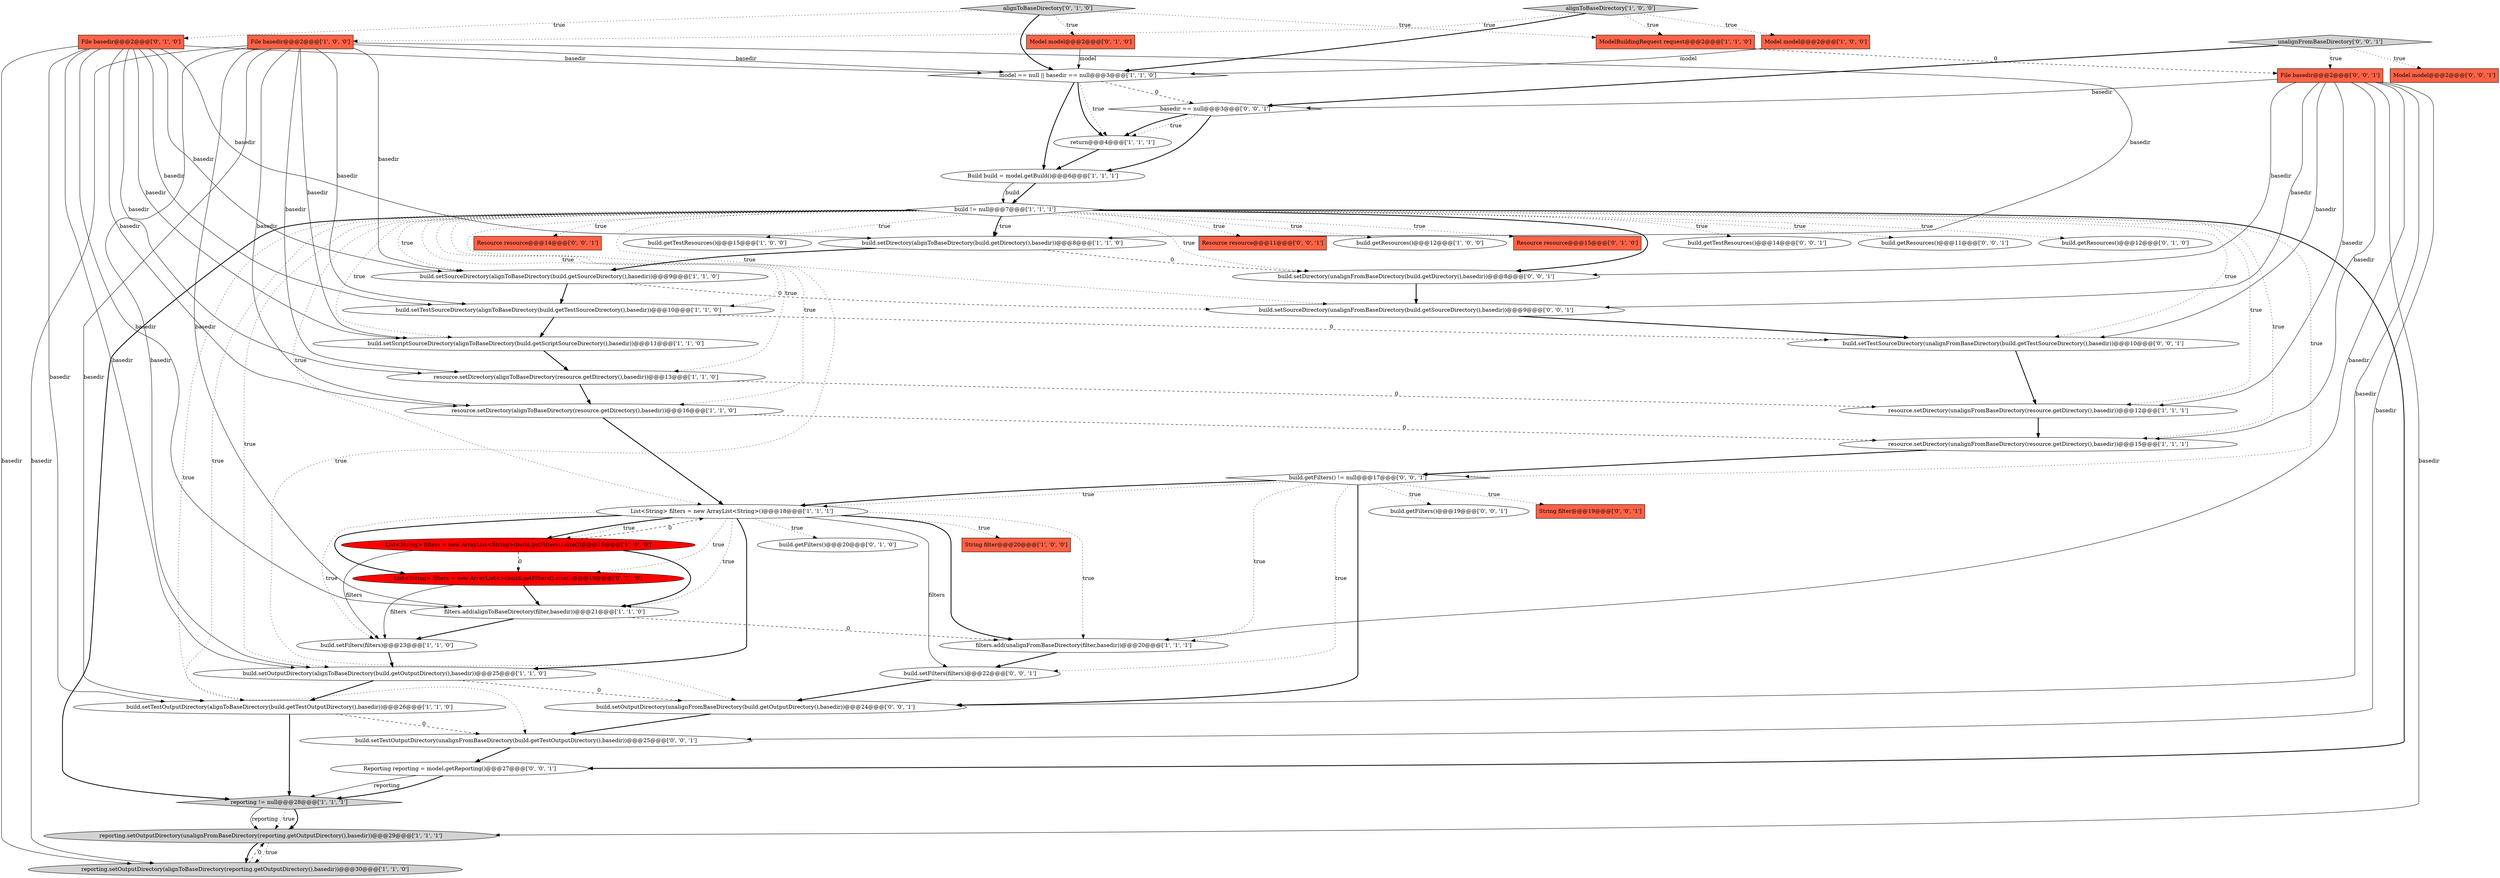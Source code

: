 digraph {
53 [style = filled, label = "File basedir@@@2@@@['0', '0', '1']", fillcolor = tomato, shape = box image = "AAA0AAABBB3BBB"];
28 [style = filled, label = "model == null || basedir == null@@@3@@@['1', '1', '0']", fillcolor = white, shape = diamond image = "AAA0AAABBB1BBB"];
9 [style = filled, label = "ModelBuildingRequest request@@@2@@@['1', '1', '0']", fillcolor = tomato, shape = box image = "AAA0AAABBB1BBB"];
2 [style = filled, label = "List<String> filters = new ArrayList<String>()@@@18@@@['1', '1', '1']", fillcolor = white, shape = ellipse image = "AAA0AAABBB1BBB"];
44 [style = filled, label = "Resource resource@@@14@@@['0', '0', '1']", fillcolor = tomato, shape = box image = "AAA0AAABBB3BBB"];
1 [style = filled, label = "build.getTestResources()@@@15@@@['1', '0', '0']", fillcolor = white, shape = ellipse image = "AAA0AAABBB1BBB"];
49 [style = filled, label = "build.setTestSourceDirectory(unalignFromBaseDirectory(build.getTestSourceDirectory(),basedir))@@@10@@@['0', '0', '1']", fillcolor = white, shape = ellipse image = "AAA0AAABBB3BBB"];
15 [style = filled, label = "return@@@4@@@['1', '1', '1']", fillcolor = white, shape = ellipse image = "AAA0AAABBB1BBB"];
4 [style = filled, label = "alignToBaseDirectory['1', '0', '0']", fillcolor = lightgray, shape = diamond image = "AAA0AAABBB1BBB"];
11 [style = filled, label = "build.setTestOutputDirectory(alignToBaseDirectory(build.getTestOutputDirectory(),basedir))@@@26@@@['1', '1', '0']", fillcolor = white, shape = ellipse image = "AAA0AAABBB1BBB"];
8 [style = filled, label = "File basedir@@@2@@@['1', '0', '0']", fillcolor = tomato, shape = box image = "AAA0AAABBB1BBB"];
6 [style = filled, label = "Model model@@@2@@@['1', '0', '0']", fillcolor = tomato, shape = box image = "AAA0AAABBB1BBB"];
7 [style = filled, label = "resource.setDirectory(alignToBaseDirectory(resource.getDirectory(),basedir))@@@16@@@['1', '1', '0']", fillcolor = white, shape = ellipse image = "AAA0AAABBB1BBB"];
17 [style = filled, label = "resource.setDirectory(unalignFromBaseDirectory(resource.getDirectory(),basedir))@@@12@@@['1', '1', '1']", fillcolor = white, shape = ellipse image = "AAA0AAABBB1BBB"];
23 [style = filled, label = "resource.setDirectory(alignToBaseDirectory(resource.getDirectory(),basedir))@@@13@@@['1', '1', '0']", fillcolor = white, shape = ellipse image = "AAA0AAABBB1BBB"];
40 [style = filled, label = "build.getFilters()@@@19@@@['0', '0', '1']", fillcolor = white, shape = ellipse image = "AAA0AAABBB3BBB"];
43 [style = filled, label = "build.setTestOutputDirectory(unalignFromBaseDirectory(build.getTestOutputDirectory(),basedir))@@@25@@@['0', '0', '1']", fillcolor = white, shape = ellipse image = "AAA0AAABBB3BBB"];
21 [style = filled, label = "build.setTestSourceDirectory(alignToBaseDirectory(build.getTestSourceDirectory(),basedir))@@@10@@@['1', '1', '0']", fillcolor = white, shape = ellipse image = "AAA0AAABBB1BBB"];
32 [style = filled, label = "File basedir@@@2@@@['0', '1', '0']", fillcolor = tomato, shape = box image = "AAA0AAABBB2BBB"];
25 [style = filled, label = "Build build = model.getBuild()@@@6@@@['1', '1', '1']", fillcolor = white, shape = ellipse image = "AAA0AAABBB1BBB"];
3 [style = filled, label = "reporting.setOutputDirectory(alignToBaseDirectory(reporting.getOutputDirectory(),basedir))@@@30@@@['1', '1', '0']", fillcolor = lightgray, shape = ellipse image = "AAA0AAABBB1BBB"];
46 [style = filled, label = "String filter@@@19@@@['0', '0', '1']", fillcolor = tomato, shape = box image = "AAA0AAABBB3BBB"];
37 [style = filled, label = "basedir == null@@@3@@@['0', '0', '1']", fillcolor = white, shape = diamond image = "AAA0AAABBB3BBB"];
39 [style = filled, label = "build.setOutputDirectory(unalignFromBaseDirectory(build.getOutputDirectory(),basedir))@@@24@@@['0', '0', '1']", fillcolor = white, shape = ellipse image = "AAA0AAABBB3BBB"];
48 [style = filled, label = "build.setSourceDirectory(unalignFromBaseDirectory(build.getSourceDirectory(),basedir))@@@9@@@['0', '0', '1']", fillcolor = white, shape = ellipse image = "AAA0AAABBB3BBB"];
14 [style = filled, label = "List<String> filters = new ArrayList<String>(build.getFilters().size())@@@19@@@['1', '0', '0']", fillcolor = red, shape = ellipse image = "AAA1AAABBB1BBB"];
41 [style = filled, label = "Model model@@@2@@@['0', '0', '1']", fillcolor = tomato, shape = box image = "AAA0AAABBB3BBB"];
38 [style = filled, label = "build.setDirectory(unalignFromBaseDirectory(build.getDirectory(),basedir))@@@8@@@['0', '0', '1']", fillcolor = white, shape = ellipse image = "AAA0AAABBB3BBB"];
47 [style = filled, label = "Resource resource@@@11@@@['0', '0', '1']", fillcolor = tomato, shape = box image = "AAA0AAABBB3BBB"];
52 [style = filled, label = "Reporting reporting = model.getReporting()@@@27@@@['0', '0', '1']", fillcolor = white, shape = ellipse image = "AAA0AAABBB3BBB"];
16 [style = filled, label = "build.getResources()@@@12@@@['1', '0', '0']", fillcolor = white, shape = ellipse image = "AAA0AAABBB1BBB"];
35 [style = filled, label = "Resource resource@@@15@@@['0', '1', '0']", fillcolor = tomato, shape = box image = "AAA0AAABBB2BBB"];
5 [style = filled, label = "build.setFilters(filters)@@@23@@@['1', '1', '0']", fillcolor = white, shape = ellipse image = "AAA0AAABBB1BBB"];
42 [style = filled, label = "unalignFromBaseDirectory['0', '0', '1']", fillcolor = lightgray, shape = diamond image = "AAA0AAABBB3BBB"];
51 [style = filled, label = "build.getFilters() != null@@@17@@@['0', '0', '1']", fillcolor = white, shape = diamond image = "AAA0AAABBB3BBB"];
24 [style = filled, label = "build != null@@@7@@@['1', '1', '1']", fillcolor = white, shape = diamond image = "AAA0AAABBB1BBB"];
31 [style = filled, label = "alignToBaseDirectory['0', '1', '0']", fillcolor = lightgray, shape = diamond image = "AAA0AAABBB2BBB"];
20 [style = filled, label = "resource.setDirectory(unalignFromBaseDirectory(resource.getDirectory(),basedir))@@@15@@@['1', '1', '1']", fillcolor = white, shape = ellipse image = "AAA0AAABBB1BBB"];
45 [style = filled, label = "build.getTestResources()@@@14@@@['0', '0', '1']", fillcolor = white, shape = ellipse image = "AAA0AAABBB3BBB"];
34 [style = filled, label = "Model model@@@2@@@['0', '1', '0']", fillcolor = tomato, shape = box image = "AAA0AAABBB2BBB"];
26 [style = filled, label = "reporting != null@@@28@@@['1', '1', '1']", fillcolor = lightgray, shape = diamond image = "AAA0AAABBB1BBB"];
12 [style = filled, label = "filters.add(alignToBaseDirectory(filter,basedir))@@@21@@@['1', '1', '0']", fillcolor = white, shape = ellipse image = "AAA0AAABBB1BBB"];
30 [style = filled, label = "List<String> filters = new ArrayList<>(build.getFilters().size())@@@19@@@['0', '1', '0']", fillcolor = red, shape = ellipse image = "AAA1AAABBB2BBB"];
36 [style = filled, label = "build.getResources()@@@11@@@['0', '0', '1']", fillcolor = white, shape = ellipse image = "AAA0AAABBB3BBB"];
13 [style = filled, label = "String filter@@@20@@@['1', '0', '0']", fillcolor = tomato, shape = box image = "AAA0AAABBB1BBB"];
33 [style = filled, label = "build.getResources()@@@12@@@['0', '1', '0']", fillcolor = white, shape = ellipse image = "AAA0AAABBB2BBB"];
27 [style = filled, label = "build.setScriptSourceDirectory(alignToBaseDirectory(build.getScriptSourceDirectory(),basedir))@@@11@@@['1', '1', '0']", fillcolor = white, shape = ellipse image = "AAA0AAABBB1BBB"];
22 [style = filled, label = "filters.add(unalignFromBaseDirectory(filter,basedir))@@@20@@@['1', '1', '1']", fillcolor = white, shape = ellipse image = "AAA0AAABBB1BBB"];
29 [style = filled, label = "build.getFilters()@@@20@@@['0', '1', '0']", fillcolor = white, shape = ellipse image = "AAA0AAABBB2BBB"];
18 [style = filled, label = "build.setDirectory(alignToBaseDirectory(build.getDirectory(),basedir))@@@8@@@['1', '1', '0']", fillcolor = white, shape = ellipse image = "AAA0AAABBB1BBB"];
19 [style = filled, label = "reporting.setOutputDirectory(unalignFromBaseDirectory(reporting.getOutputDirectory(),basedir))@@@29@@@['1', '1', '1']", fillcolor = lightgray, shape = ellipse image = "AAA0AAABBB1BBB"];
0 [style = filled, label = "build.setSourceDirectory(alignToBaseDirectory(build.getSourceDirectory(),basedir))@@@9@@@['1', '1', '0']", fillcolor = white, shape = ellipse image = "AAA0AAABBB1BBB"];
50 [style = filled, label = "build.setFilters(filters)@@@22@@@['0', '0', '1']", fillcolor = white, shape = ellipse image = "AAA0AAABBB3BBB"];
10 [style = filled, label = "build.setOutputDirectory(alignToBaseDirectory(build.getOutputDirectory(),basedir))@@@25@@@['1', '1', '0']", fillcolor = white, shape = ellipse image = "AAA0AAABBB1BBB"];
14->2 [style = dashed, label="0"];
6->28 [style = solid, label="model"];
12->5 [style = bold, label=""];
2->22 [style = dotted, label="true"];
8->28 [style = solid, label="basedir"];
53->48 [style = solid, label="basedir"];
15->25 [style = bold, label=""];
24->35 [style = dotted, label="true"];
24->17 [style = dotted, label="true"];
28->15 [style = dotted, label="true"];
24->43 [style = dotted, label="true"];
7->20 [style = dashed, label="0"];
24->33 [style = dotted, label="true"];
26->19 [style = dotted, label="true"];
37->15 [style = bold, label=""];
24->27 [style = dotted, label="true"];
32->27 [style = solid, label="basedir"];
2->50 [style = solid, label="filters"];
23->17 [style = dashed, label="0"];
2->14 [style = bold, label=""];
51->39 [style = bold, label=""];
31->34 [style = dotted, label="true"];
53->39 [style = solid, label="basedir"];
28->25 [style = bold, label=""];
11->43 [style = dashed, label="0"];
31->9 [style = dotted, label="true"];
24->21 [style = dotted, label="true"];
19->3 [style = bold, label=""];
18->0 [style = bold, label=""];
17->20 [style = bold, label=""];
10->11 [style = bold, label=""];
8->18 [style = solid, label="basedir"];
5->10 [style = bold, label=""];
48->49 [style = bold, label=""];
32->23 [style = solid, label="basedir"];
53->49 [style = solid, label="basedir"];
2->29 [style = dotted, label="true"];
8->21 [style = solid, label="basedir"];
22->50 [style = bold, label=""];
32->0 [style = solid, label="basedir"];
24->38 [style = bold, label=""];
0->21 [style = bold, label=""];
24->18 [style = bold, label=""];
50->39 [style = bold, label=""];
53->38 [style = solid, label="basedir"];
32->3 [style = solid, label="basedir"];
8->7 [style = solid, label="basedir"];
25->24 [style = bold, label=""];
8->27 [style = solid, label="basedir"];
19->3 [style = dotted, label="true"];
7->2 [style = bold, label=""];
24->0 [style = dotted, label="true"];
2->12 [style = dotted, label="true"];
53->43 [style = solid, label="basedir"];
49->17 [style = bold, label=""];
23->7 [style = bold, label=""];
31->28 [style = bold, label=""];
53->19 [style = solid, label="basedir"];
8->11 [style = solid, label="basedir"];
53->20 [style = solid, label="basedir"];
24->7 [style = dotted, label="true"];
24->18 [style = dotted, label="true"];
25->24 [style = solid, label="build"];
34->28 [style = solid, label="model"];
11->26 [style = bold, label=""];
24->51 [style = dotted, label="true"];
14->5 [style = solid, label="filters"];
30->5 [style = solid, label="filters"];
52->26 [style = bold, label=""];
42->37 [style = bold, label=""];
24->49 [style = dotted, label="true"];
21->27 [style = bold, label=""];
10->39 [style = dashed, label="0"];
24->47 [style = dotted, label="true"];
24->39 [style = dotted, label="true"];
37->25 [style = bold, label=""];
24->44 [style = dotted, label="true"];
32->12 [style = solid, label="basedir"];
2->30 [style = dotted, label="true"];
26->19 [style = bold, label=""];
2->10 [style = bold, label=""];
38->48 [style = bold, label=""];
37->15 [style = dotted, label="true"];
24->16 [style = dotted, label="true"];
42->53 [style = dotted, label="true"];
8->3 [style = solid, label="basedir"];
42->41 [style = dotted, label="true"];
24->11 [style = dotted, label="true"];
24->26 [style = bold, label=""];
8->23 [style = solid, label="basedir"];
30->12 [style = bold, label=""];
24->23 [style = dotted, label="true"];
51->2 [style = bold, label=""];
51->2 [style = dotted, label="true"];
24->20 [style = dotted, label="true"];
12->22 [style = dashed, label="0"];
20->51 [style = bold, label=""];
24->48 [style = dotted, label="true"];
51->40 [style = dotted, label="true"];
24->45 [style = dotted, label="true"];
2->14 [style = dotted, label="true"];
8->10 [style = solid, label="basedir"];
2->5 [style = dotted, label="true"];
24->36 [style = dotted, label="true"];
32->11 [style = solid, label="basedir"];
4->6 [style = dotted, label="true"];
24->1 [style = dotted, label="true"];
28->15 [style = bold, label=""];
28->37 [style = dashed, label="0"];
26->19 [style = solid, label="reporting"];
52->26 [style = solid, label="reporting"];
39->43 [style = bold, label=""];
4->8 [style = dotted, label="true"];
32->28 [style = solid, label="basedir"];
53->37 [style = solid, label="basedir"];
43->52 [style = bold, label=""];
18->38 [style = dashed, label="0"];
4->28 [style = bold, label=""];
31->32 [style = dotted, label="true"];
3->19 [style = dashed, label="0"];
53->22 [style = solid, label="basedir"];
24->10 [style = dotted, label="true"];
24->38 [style = dotted, label="true"];
0->48 [style = dashed, label="0"];
8->0 [style = solid, label="basedir"];
32->18 [style = solid, label="basedir"];
32->10 [style = solid, label="basedir"];
14->12 [style = bold, label=""];
14->30 [style = dashed, label="0"];
53->17 [style = solid, label="basedir"];
51->22 [style = dotted, label="true"];
24->52 [style = bold, label=""];
27->23 [style = bold, label=""];
21->49 [style = dashed, label="0"];
24->2 [style = dotted, label="true"];
8->12 [style = solid, label="basedir"];
4->9 [style = dotted, label="true"];
51->50 [style = dotted, label="true"];
2->30 [style = bold, label=""];
2->22 [style = bold, label=""];
32->7 [style = solid, label="basedir"];
9->53 [style = dashed, label="0"];
2->13 [style = dotted, label="true"];
51->46 [style = dotted, label="true"];
32->21 [style = solid, label="basedir"];
}
